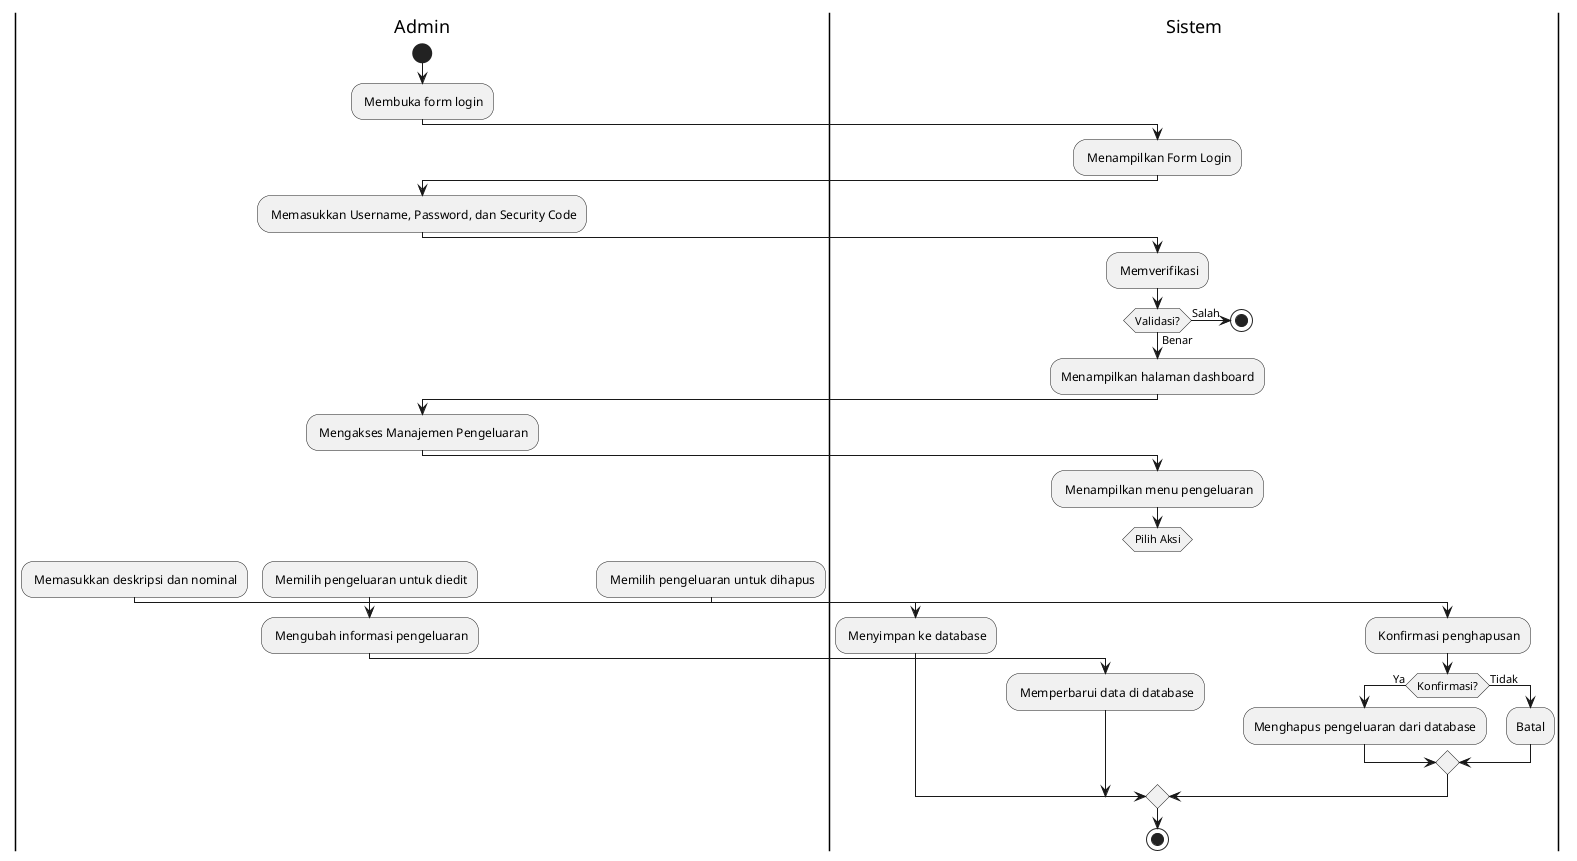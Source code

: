 @startuml
|Admin|
start
: Membuka form login;
|Sistem|
: Menampilkan Form Login;
|Admin|
: Memasukkan Username, Password, dan Security Code;
|Sistem|
: Memverifikasi;

if (Validasi?) then (Salah)
    stop
else (Benar)
    :Menampilkan halaman dashboard;
endif

|Admin|
: Mengakses Manajemen Pengeluaran;
|Sistem|
: Menampilkan menu pengeluaran;

switch (Pilih Aksi)
case (Tambah Pengeluaran)
    |Admin|
    : Memasukkan deskripsi dan nominal;
    |Sistem|
    : Menyimpan ke database;
case (Edit Pengeluaran)
    |Admin|
    : Memilih pengeluaran untuk diedit;
    : Mengubah informasi pengeluaran;
    |Sistem|
    : Memperbarui data di database;
case (Hapus Pengeluaran)
    |Admin|
    : Memilih pengeluaran untuk dihapus;
    |Sistem|
    : Konfirmasi penghapusan;
    if (Konfirmasi?) then (Ya)
        :Menghapus pengeluaran dari database;
    else (Tidak)
        :Batal;
    endif
endswitch

stop
@enduml

